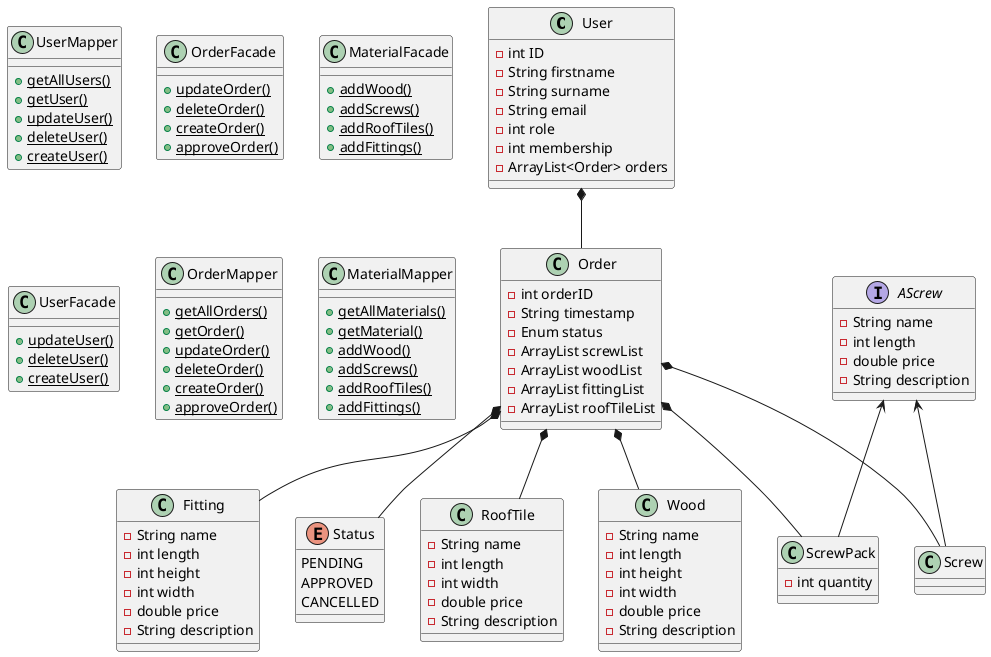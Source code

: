 @startuml
'https://plantuml.com/class-diagram

class User {
-int ID
-String firstname
-String surname
-String email
-int role
-int membership
-ArrayList<Order> orders
}

class Order {
-int orderID
-String timestamp
-Enum status
-ArrayList screwList
-ArrayList woodList
-ArrayList fittingList
-ArrayList roofTileList
}

class UserMapper{
+ {static} getAllUsers()
+ {static} getUser()
+ {static} updateUser()
+ {static} deleteUser()
+ {static} createUser()
}

class OrderFacade{
+ {static} updateOrder()
+ {static} deleteOrder()
+ {static} createOrder()
+ {static} approveOrder()
}

class MaterialFacade{
+ {static} addWood()
+ {static} addScrews()
+ {static} addRoofTiles()
+ {static} addFittings()
}

class UserFacade{
+ {static} updateUser()
+ {static} deleteUser()
+ {static} createUser()
}

class OrderMapper{
+ {static} getAllOrders()
+ {static} getOrder()
+ {static} updateOrder()
+ {static} deleteOrder()
+ {static} createOrder()
+ {static} approveOrder()
}

class MaterialMapper{
+ {static} getAllMaterials()
+ {static} getMaterial()
+ {static} addWood()
+ {static} addScrews()
+ {static} addRoofTiles()
+ {static} addFittings()
}

class RoofTile{
-String name
-int length
-int width
-double price
-String description
}

class Wood{
-String name
-int length
-int height
-int width
-double price
-String description
}

class Fitting{
-String name
-int length
-int height
-int width
-double price
-String description

}

interface AScrew{
-String name
-int length
-double price
-String description

}

class ScrewPack{
-int quantity
}

class Screw{
}

Enum Status {
    PENDING
    APPROVED
    CANCELLED
}

Order *-- Screw
Order *-- ScrewPack
Order *-- Fitting
Order *-- RoofTile
Order *-- Wood
Order *-- Status
User *-- Order
AScrew <-- ScrewPack
AScrew <-- Screw

@enduml
